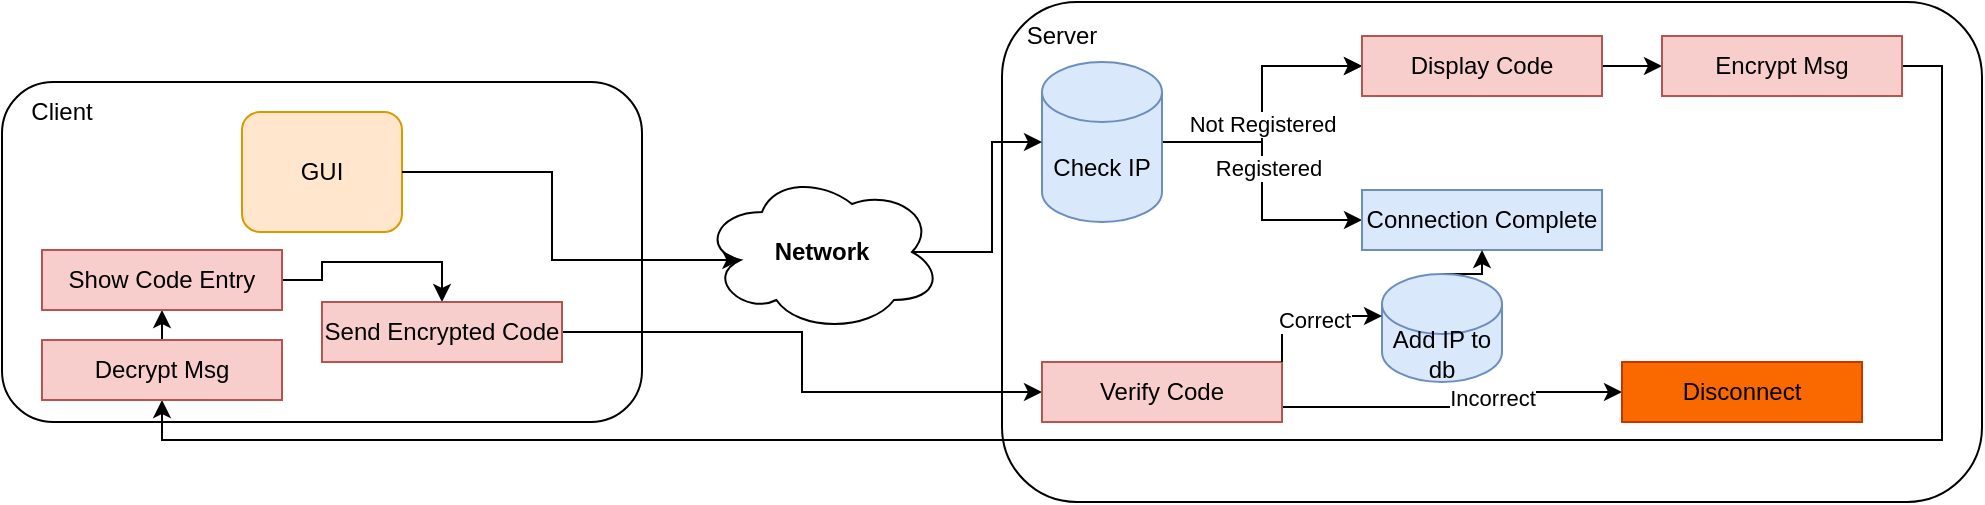 <mxfile version="24.0.8" type="device">
  <diagram name="Page-1" id="aYQZCQa9LVusC4ELpt-7">
    <mxGraphModel dx="1050" dy="522" grid="1" gridSize="10" guides="1" tooltips="1" connect="1" arrows="1" fold="1" page="1" pageScale="1" pageWidth="1100" pageHeight="850" math="0" shadow="0">
      <root>
        <mxCell id="0" />
        <mxCell id="1" parent="0" />
        <mxCell id="5UJ3cdvA66vtPdbWAUiA-1" value="" style="rounded=1;whiteSpace=wrap;html=1;" vertex="1" parent="1">
          <mxGeometry x="120" y="170" width="320" height="170" as="geometry" />
        </mxCell>
        <mxCell id="5UJ3cdvA66vtPdbWAUiA-2" value="" style="rounded=1;whiteSpace=wrap;html=1;" vertex="1" parent="1">
          <mxGeometry x="620" y="130" width="490" height="250" as="geometry" />
        </mxCell>
        <mxCell id="5UJ3cdvA66vtPdbWAUiA-3" value="&lt;b&gt;Network&lt;/b&gt;" style="ellipse;shape=cloud;whiteSpace=wrap;html=1;" vertex="1" parent="1">
          <mxGeometry x="470" y="215" width="120" height="80" as="geometry" />
        </mxCell>
        <mxCell id="5UJ3cdvA66vtPdbWAUiA-4" value="GUI" style="rounded=1;whiteSpace=wrap;html=1;fillColor=#ffe6cc;strokeColor=#d79b00;" vertex="1" parent="1">
          <mxGeometry x="240" y="185" width="80" height="60" as="geometry" />
        </mxCell>
        <mxCell id="5UJ3cdvA66vtPdbWAUiA-5" style="edgeStyle=orthogonalEdgeStyle;rounded=0;orthogonalLoop=1;jettySize=auto;html=1;exitX=1;exitY=0.5;exitDx=0;exitDy=0;entryX=0.16;entryY=0.55;entryDx=0;entryDy=0;entryPerimeter=0;" edge="1" parent="1" source="5UJ3cdvA66vtPdbWAUiA-4" target="5UJ3cdvA66vtPdbWAUiA-3">
          <mxGeometry relative="1" as="geometry" />
        </mxCell>
        <mxCell id="5UJ3cdvA66vtPdbWAUiA-6" value="" style="edgeStyle=orthogonalEdgeStyle;rounded=0;orthogonalLoop=1;jettySize=auto;html=1;" edge="1" parent="1" source="5UJ3cdvA66vtPdbWAUiA-12" target="5UJ3cdvA66vtPdbWAUiA-14">
          <mxGeometry relative="1" as="geometry" />
        </mxCell>
        <mxCell id="5UJ3cdvA66vtPdbWAUiA-7" value="" style="edgeStyle=orthogonalEdgeStyle;rounded=0;orthogonalLoop=1;jettySize=auto;html=1;" edge="1" parent="1" source="5UJ3cdvA66vtPdbWAUiA-12" target="5UJ3cdvA66vtPdbWAUiA-14">
          <mxGeometry relative="1" as="geometry" />
        </mxCell>
        <mxCell id="5UJ3cdvA66vtPdbWAUiA-8" value="Not Registered" style="edgeLabel;html=1;align=center;verticalAlign=middle;resizable=0;points=[];" vertex="1" connectable="0" parent="5UJ3cdvA66vtPdbWAUiA-7">
          <mxGeometry x="-0.141" relative="1" as="geometry">
            <mxPoint as="offset" />
          </mxGeometry>
        </mxCell>
        <mxCell id="5UJ3cdvA66vtPdbWAUiA-9" style="edgeStyle=orthogonalEdgeStyle;rounded=0;orthogonalLoop=1;jettySize=auto;html=1;exitX=1;exitY=0.5;exitDx=0;exitDy=0;exitPerimeter=0;" edge="1" parent="1" source="5UJ3cdvA66vtPdbWAUiA-12" target="5UJ3cdvA66vtPdbWAUiA-15">
          <mxGeometry relative="1" as="geometry" />
        </mxCell>
        <mxCell id="5UJ3cdvA66vtPdbWAUiA-10" value="Text" style="edgeLabel;html=1;align=center;verticalAlign=middle;resizable=0;points=[];" vertex="1" connectable="0" parent="5UJ3cdvA66vtPdbWAUiA-9">
          <mxGeometry x="-0.095" relative="1" as="geometry">
            <mxPoint as="offset" />
          </mxGeometry>
        </mxCell>
        <mxCell id="5UJ3cdvA66vtPdbWAUiA-11" value="Registered" style="edgeLabel;html=1;align=center;verticalAlign=middle;resizable=0;points=[];" vertex="1" connectable="0" parent="5UJ3cdvA66vtPdbWAUiA-9">
          <mxGeometry x="-0.095" y="3" relative="1" as="geometry">
            <mxPoint as="offset" />
          </mxGeometry>
        </mxCell>
        <mxCell id="5UJ3cdvA66vtPdbWAUiA-12" value="Check IP" style="shape=cylinder3;whiteSpace=wrap;html=1;boundedLbl=1;backgroundOutline=1;size=15;fillColor=#dae8fc;strokeColor=#6c8ebf;" vertex="1" parent="1">
          <mxGeometry x="640" y="160" width="60" height="80" as="geometry" />
        </mxCell>
        <mxCell id="5UJ3cdvA66vtPdbWAUiA-13" style="edgeStyle=orthogonalEdgeStyle;rounded=0;orthogonalLoop=1;jettySize=auto;html=1;exitX=0.875;exitY=0.5;exitDx=0;exitDy=0;exitPerimeter=0;entryX=0;entryY=0.5;entryDx=0;entryDy=0;entryPerimeter=0;" edge="1" parent="1" source="5UJ3cdvA66vtPdbWAUiA-3" target="5UJ3cdvA66vtPdbWAUiA-12">
          <mxGeometry relative="1" as="geometry" />
        </mxCell>
        <mxCell id="5UJ3cdvA66vtPdbWAUiA-23" style="edgeStyle=orthogonalEdgeStyle;rounded=0;orthogonalLoop=1;jettySize=auto;html=1;exitX=1;exitY=0.5;exitDx=0;exitDy=0;entryX=0;entryY=0.5;entryDx=0;entryDy=0;" edge="1" parent="1" source="5UJ3cdvA66vtPdbWAUiA-14" target="5UJ3cdvA66vtPdbWAUiA-22">
          <mxGeometry relative="1" as="geometry" />
        </mxCell>
        <mxCell id="5UJ3cdvA66vtPdbWAUiA-14" value="Display Code" style="whiteSpace=wrap;html=1;fillColor=#f8cecc;strokeColor=#b85450;" vertex="1" parent="1">
          <mxGeometry x="800" y="147" width="120" height="30" as="geometry" />
        </mxCell>
        <mxCell id="5UJ3cdvA66vtPdbWAUiA-15" value="Connection Complete" style="whiteSpace=wrap;html=1;fillColor=#dae8fc;strokeColor=#6c8ebf;" vertex="1" parent="1">
          <mxGeometry x="800" y="224" width="120" height="30" as="geometry" />
        </mxCell>
        <mxCell id="5UJ3cdvA66vtPdbWAUiA-16" value="Client" style="text;html=1;align=center;verticalAlign=middle;whiteSpace=wrap;rounded=0;" vertex="1" parent="1">
          <mxGeometry x="120" y="170" width="60" height="30" as="geometry" />
        </mxCell>
        <mxCell id="5UJ3cdvA66vtPdbWAUiA-17" value="Server" style="text;html=1;align=center;verticalAlign=middle;whiteSpace=wrap;rounded=0;" vertex="1" parent="1">
          <mxGeometry x="620" y="132" width="60" height="30" as="geometry" />
        </mxCell>
        <mxCell id="5UJ3cdvA66vtPdbWAUiA-26" style="edgeStyle=orthogonalEdgeStyle;rounded=0;orthogonalLoop=1;jettySize=auto;html=1;exitX=1;exitY=0.5;exitDx=0;exitDy=0;entryX=0.5;entryY=1;entryDx=0;entryDy=0;" edge="1" parent="1" source="5UJ3cdvA66vtPdbWAUiA-22" target="5UJ3cdvA66vtPdbWAUiA-24">
          <mxGeometry relative="1" as="geometry" />
        </mxCell>
        <mxCell id="5UJ3cdvA66vtPdbWAUiA-22" value="Encrypt Msg" style="whiteSpace=wrap;html=1;fillColor=#f8cecc;strokeColor=#b85450;" vertex="1" parent="1">
          <mxGeometry x="950" y="147" width="120" height="30" as="geometry" />
        </mxCell>
        <mxCell id="5UJ3cdvA66vtPdbWAUiA-30" style="edgeStyle=orthogonalEdgeStyle;rounded=0;orthogonalLoop=1;jettySize=auto;html=1;exitX=0.5;exitY=0;exitDx=0;exitDy=0;entryX=0.5;entryY=1;entryDx=0;entryDy=0;" edge="1" parent="1" source="5UJ3cdvA66vtPdbWAUiA-24" target="5UJ3cdvA66vtPdbWAUiA-28">
          <mxGeometry relative="1" as="geometry" />
        </mxCell>
        <mxCell id="5UJ3cdvA66vtPdbWAUiA-24" value="Decrypt Msg" style="whiteSpace=wrap;html=1;fillColor=#f8cecc;strokeColor=#b85450;" vertex="1" parent="1">
          <mxGeometry x="140" y="299" width="120" height="30" as="geometry" />
        </mxCell>
        <mxCell id="5UJ3cdvA66vtPdbWAUiA-32" style="edgeStyle=orthogonalEdgeStyle;rounded=0;orthogonalLoop=1;jettySize=auto;html=1;exitX=1;exitY=0.5;exitDx=0;exitDy=0;entryX=0.5;entryY=0;entryDx=0;entryDy=0;" edge="1" parent="1" source="5UJ3cdvA66vtPdbWAUiA-28" target="5UJ3cdvA66vtPdbWAUiA-31">
          <mxGeometry relative="1" as="geometry" />
        </mxCell>
        <mxCell id="5UJ3cdvA66vtPdbWAUiA-28" value="Show Code Entry" style="whiteSpace=wrap;html=1;fillColor=#f8cecc;strokeColor=#b85450;" vertex="1" parent="1">
          <mxGeometry x="140" y="254" width="120" height="30" as="geometry" />
        </mxCell>
        <mxCell id="5UJ3cdvA66vtPdbWAUiA-35" style="edgeStyle=orthogonalEdgeStyle;rounded=0;orthogonalLoop=1;jettySize=auto;html=1;exitX=1;exitY=0.5;exitDx=0;exitDy=0;entryX=0;entryY=0.5;entryDx=0;entryDy=0;" edge="1" parent="1" source="5UJ3cdvA66vtPdbWAUiA-31" target="5UJ3cdvA66vtPdbWAUiA-34">
          <mxGeometry relative="1" as="geometry" />
        </mxCell>
        <mxCell id="5UJ3cdvA66vtPdbWAUiA-31" value="Send Encrypted Code" style="whiteSpace=wrap;html=1;fillColor=#f8cecc;strokeColor=#b85450;" vertex="1" parent="1">
          <mxGeometry x="280" y="280" width="120" height="30" as="geometry" />
        </mxCell>
        <mxCell id="5UJ3cdvA66vtPdbWAUiA-51" style="edgeStyle=orthogonalEdgeStyle;rounded=0;orthogonalLoop=1;jettySize=auto;html=1;exitX=1;exitY=0.75;exitDx=0;exitDy=0;entryX=0;entryY=0.5;entryDx=0;entryDy=0;" edge="1" parent="1" source="5UJ3cdvA66vtPdbWAUiA-34" target="5UJ3cdvA66vtPdbWAUiA-42">
          <mxGeometry relative="1" as="geometry" />
        </mxCell>
        <mxCell id="5UJ3cdvA66vtPdbWAUiA-53" value="Incorrect" style="edgeLabel;html=1;align=center;verticalAlign=middle;resizable=0;points=[];" vertex="1" connectable="0" parent="5UJ3cdvA66vtPdbWAUiA-51">
          <mxGeometry x="0.261" y="-3" relative="1" as="geometry">
            <mxPoint as="offset" />
          </mxGeometry>
        </mxCell>
        <mxCell id="5UJ3cdvA66vtPdbWAUiA-34" value="Verify Code" style="whiteSpace=wrap;html=1;fillColor=#f8cecc;strokeColor=#b85450;" vertex="1" parent="1">
          <mxGeometry x="640" y="310" width="120" height="30" as="geometry" />
        </mxCell>
        <mxCell id="5UJ3cdvA66vtPdbWAUiA-42" value="Disconnect" style="whiteSpace=wrap;html=1;fillColor=#fa6800;strokeColor=#C73500;fontColor=#000000;" vertex="1" parent="1">
          <mxGeometry x="930" y="310" width="120" height="30" as="geometry" />
        </mxCell>
        <mxCell id="5UJ3cdvA66vtPdbWAUiA-48" style="edgeStyle=orthogonalEdgeStyle;rounded=0;orthogonalLoop=1;jettySize=auto;html=1;exitX=0.5;exitY=0;exitDx=0;exitDy=0;exitPerimeter=0;entryX=0.5;entryY=1;entryDx=0;entryDy=0;" edge="1" parent="1" source="5UJ3cdvA66vtPdbWAUiA-46" target="5UJ3cdvA66vtPdbWAUiA-15">
          <mxGeometry relative="1" as="geometry" />
        </mxCell>
        <mxCell id="5UJ3cdvA66vtPdbWAUiA-46" value="Add IP to db" style="shape=cylinder3;whiteSpace=wrap;html=1;boundedLbl=1;backgroundOutline=1;size=15;fillColor=#dae8fc;strokeColor=#6c8ebf;" vertex="1" parent="1">
          <mxGeometry x="810" y="266" width="60" height="54" as="geometry" />
        </mxCell>
        <mxCell id="5UJ3cdvA66vtPdbWAUiA-47" style="edgeStyle=orthogonalEdgeStyle;rounded=0;orthogonalLoop=1;jettySize=auto;html=1;exitX=1;exitY=0;exitDx=0;exitDy=0;entryX=0;entryY=0;entryDx=0;entryDy=21;entryPerimeter=0;" edge="1" parent="1" source="5UJ3cdvA66vtPdbWAUiA-34" target="5UJ3cdvA66vtPdbWAUiA-46">
          <mxGeometry relative="1" as="geometry" />
        </mxCell>
        <mxCell id="5UJ3cdvA66vtPdbWAUiA-49" value="Correct" style="edgeLabel;html=1;align=center;verticalAlign=middle;resizable=0;points=[];" vertex="1" connectable="0" parent="5UJ3cdvA66vtPdbWAUiA-47">
          <mxGeometry x="0.052" y="-2" relative="1" as="geometry">
            <mxPoint as="offset" />
          </mxGeometry>
        </mxCell>
      </root>
    </mxGraphModel>
  </diagram>
</mxfile>
